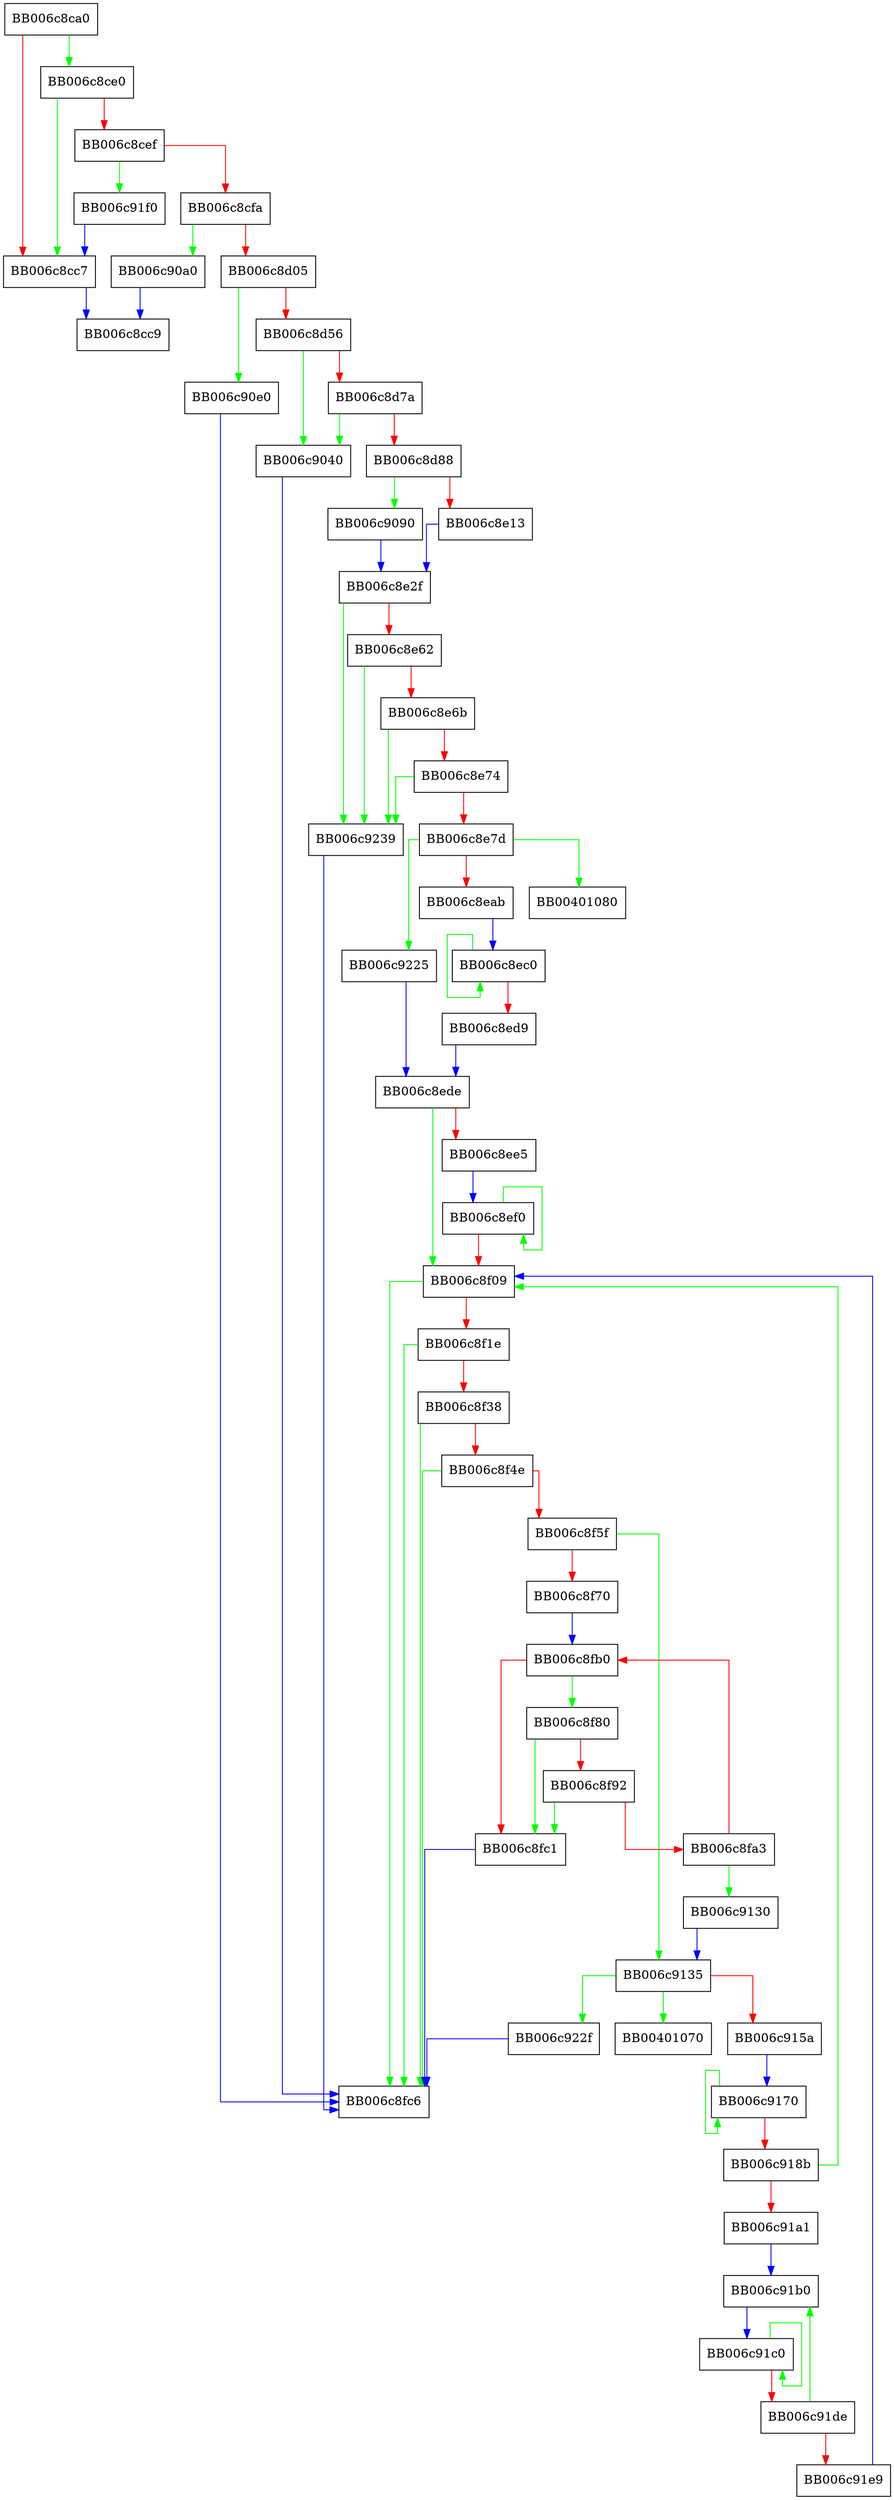 digraph kdf_pkcs12_derive {
  node [shape="box"];
  graph [splines=ortho];
  BB006c8ca0 -> BB006c8ce0 [color="green"];
  BB006c8ca0 -> BB006c8cc7 [color="red"];
  BB006c8cc7 -> BB006c8cc9 [color="blue"];
  BB006c8ce0 -> BB006c8cc7 [color="green"];
  BB006c8ce0 -> BB006c8cef [color="red"];
  BB006c8cef -> BB006c91f0 [color="green"];
  BB006c8cef -> BB006c8cfa [color="red"];
  BB006c8cfa -> BB006c90a0 [color="green"];
  BB006c8cfa -> BB006c8d05 [color="red"];
  BB006c8d05 -> BB006c90e0 [color="green"];
  BB006c8d05 -> BB006c8d56 [color="red"];
  BB006c8d56 -> BB006c9040 [color="green"];
  BB006c8d56 -> BB006c8d7a [color="red"];
  BB006c8d7a -> BB006c9040 [color="green"];
  BB006c8d7a -> BB006c8d88 [color="red"];
  BB006c8d88 -> BB006c9090 [color="green"];
  BB006c8d88 -> BB006c8e13 [color="red"];
  BB006c8e13 -> BB006c8e2f [color="blue"];
  BB006c8e2f -> BB006c9239 [color="green"];
  BB006c8e2f -> BB006c8e62 [color="red"];
  BB006c8e62 -> BB006c9239 [color="green"];
  BB006c8e62 -> BB006c8e6b [color="red"];
  BB006c8e6b -> BB006c9239 [color="green"];
  BB006c8e6b -> BB006c8e74 [color="red"];
  BB006c8e74 -> BB006c9239 [color="green"];
  BB006c8e74 -> BB006c8e7d [color="red"];
  BB006c8e7d -> BB00401080 [color="green"];
  BB006c8e7d -> BB006c9225 [color="green"];
  BB006c8e7d -> BB006c8eab [color="red"];
  BB006c8eab -> BB006c8ec0 [color="blue"];
  BB006c8ec0 -> BB006c8ec0 [color="green"];
  BB006c8ec0 -> BB006c8ed9 [color="red"];
  BB006c8ed9 -> BB006c8ede [color="blue"];
  BB006c8ede -> BB006c8f09 [color="green"];
  BB006c8ede -> BB006c8ee5 [color="red"];
  BB006c8ee5 -> BB006c8ef0 [color="blue"];
  BB006c8ef0 -> BB006c8ef0 [color="green"];
  BB006c8ef0 -> BB006c8f09 [color="red"];
  BB006c8f09 -> BB006c8fc6 [color="green"];
  BB006c8f09 -> BB006c8f1e [color="red"];
  BB006c8f1e -> BB006c8fc6 [color="green"];
  BB006c8f1e -> BB006c8f38 [color="red"];
  BB006c8f38 -> BB006c8fc6 [color="green"];
  BB006c8f38 -> BB006c8f4e [color="red"];
  BB006c8f4e -> BB006c8fc6 [color="green"];
  BB006c8f4e -> BB006c8f5f [color="red"];
  BB006c8f5f -> BB006c9135 [color="green"];
  BB006c8f5f -> BB006c8f70 [color="red"];
  BB006c8f70 -> BB006c8fb0 [color="blue"];
  BB006c8f80 -> BB006c8fc1 [color="green"];
  BB006c8f80 -> BB006c8f92 [color="red"];
  BB006c8f92 -> BB006c8fc1 [color="green"];
  BB006c8f92 -> BB006c8fa3 [color="red"];
  BB006c8fa3 -> BB006c9130 [color="green"];
  BB006c8fa3 -> BB006c8fb0 [color="red"];
  BB006c8fb0 -> BB006c8f80 [color="green"];
  BB006c8fb0 -> BB006c8fc1 [color="red"];
  BB006c8fc1 -> BB006c8fc6 [color="blue"];
  BB006c9040 -> BB006c8fc6 [color="blue"];
  BB006c9090 -> BB006c8e2f [color="blue"];
  BB006c90a0 -> BB006c8cc9 [color="blue"];
  BB006c90e0 -> BB006c8fc6 [color="blue"];
  BB006c9130 -> BB006c9135 [color="blue"];
  BB006c9135 -> BB00401070 [color="green"];
  BB006c9135 -> BB006c922f [color="green"];
  BB006c9135 -> BB006c915a [color="red"];
  BB006c915a -> BB006c9170 [color="blue"];
  BB006c9170 -> BB006c9170 [color="green"];
  BB006c9170 -> BB006c918b [color="red"];
  BB006c918b -> BB006c8f09 [color="green"];
  BB006c918b -> BB006c91a1 [color="red"];
  BB006c91a1 -> BB006c91b0 [color="blue"];
  BB006c91b0 -> BB006c91c0 [color="blue"];
  BB006c91c0 -> BB006c91c0 [color="green"];
  BB006c91c0 -> BB006c91de [color="red"];
  BB006c91de -> BB006c91b0 [color="green"];
  BB006c91de -> BB006c91e9 [color="red"];
  BB006c91e9 -> BB006c8f09 [color="blue"];
  BB006c91f0 -> BB006c8cc7 [color="blue"];
  BB006c9225 -> BB006c8ede [color="blue"];
  BB006c922f -> BB006c8fc6 [color="blue"];
  BB006c9239 -> BB006c8fc6 [color="blue"];
}